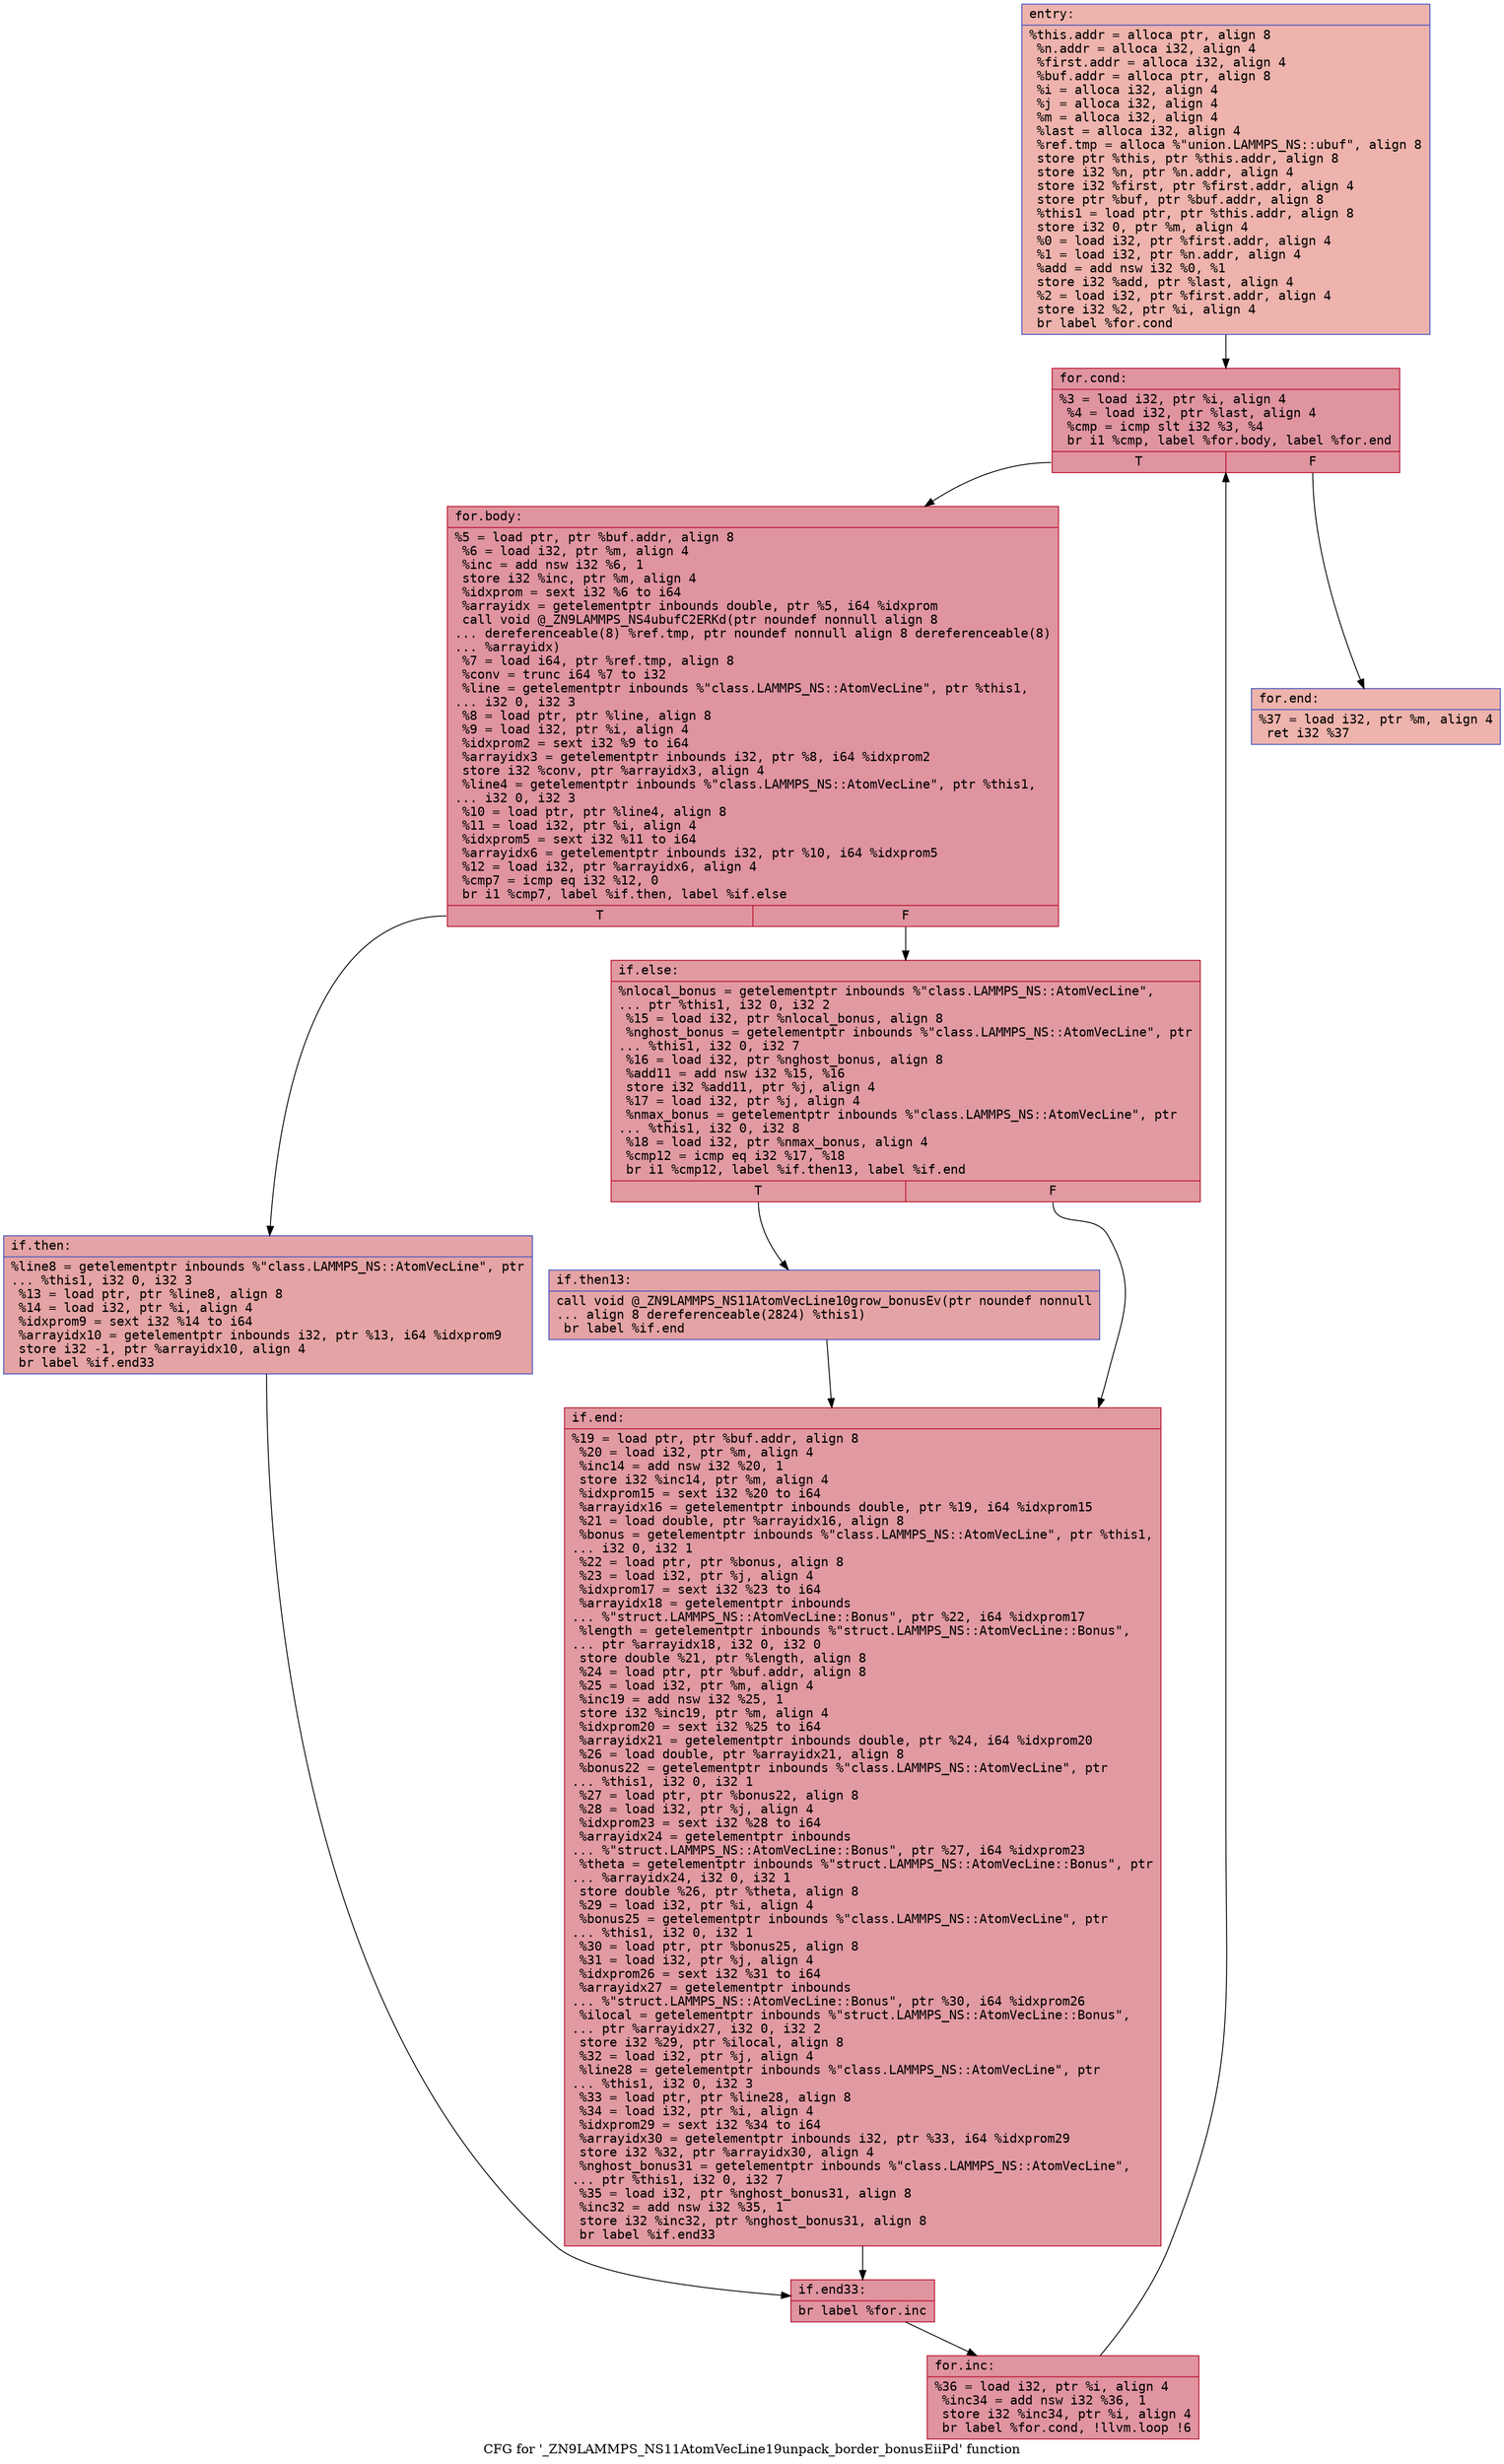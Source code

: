 digraph "CFG for '_ZN9LAMMPS_NS11AtomVecLine19unpack_border_bonusEiiPd' function" {
	label="CFG for '_ZN9LAMMPS_NS11AtomVecLine19unpack_border_bonusEiiPd' function";

	Node0x562ebb89ddb0 [shape=record,color="#3d50c3ff", style=filled, fillcolor="#d6524470" fontname="Courier",label="{entry:\l|  %this.addr = alloca ptr, align 8\l  %n.addr = alloca i32, align 4\l  %first.addr = alloca i32, align 4\l  %buf.addr = alloca ptr, align 8\l  %i = alloca i32, align 4\l  %j = alloca i32, align 4\l  %m = alloca i32, align 4\l  %last = alloca i32, align 4\l  %ref.tmp = alloca %\"union.LAMMPS_NS::ubuf\", align 8\l  store ptr %this, ptr %this.addr, align 8\l  store i32 %n, ptr %n.addr, align 4\l  store i32 %first, ptr %first.addr, align 4\l  store ptr %buf, ptr %buf.addr, align 8\l  %this1 = load ptr, ptr %this.addr, align 8\l  store i32 0, ptr %m, align 4\l  %0 = load i32, ptr %first.addr, align 4\l  %1 = load i32, ptr %n.addr, align 4\l  %add = add nsw i32 %0, %1\l  store i32 %add, ptr %last, align 4\l  %2 = load i32, ptr %first.addr, align 4\l  store i32 %2, ptr %i, align 4\l  br label %for.cond\l}"];
	Node0x562ebb89ddb0 -> Node0x562ebb89eb10[tooltip="entry -> for.cond\nProbability 100.00%" ];
	Node0x562ebb89eb10 [shape=record,color="#b70d28ff", style=filled, fillcolor="#b70d2870" fontname="Courier",label="{for.cond:\l|  %3 = load i32, ptr %i, align 4\l  %4 = load i32, ptr %last, align 4\l  %cmp = icmp slt i32 %3, %4\l  br i1 %cmp, label %for.body, label %for.end\l|{<s0>T|<s1>F}}"];
	Node0x562ebb89eb10:s0 -> Node0x562ebb89edb0[tooltip="for.cond -> for.body\nProbability 96.88%" ];
	Node0x562ebb89eb10:s1 -> Node0x562ebb89ee30[tooltip="for.cond -> for.end\nProbability 3.12%" ];
	Node0x562ebb89edb0 [shape=record,color="#b70d28ff", style=filled, fillcolor="#b70d2870" fontname="Courier",label="{for.body:\l|  %5 = load ptr, ptr %buf.addr, align 8\l  %6 = load i32, ptr %m, align 4\l  %inc = add nsw i32 %6, 1\l  store i32 %inc, ptr %m, align 4\l  %idxprom = sext i32 %6 to i64\l  %arrayidx = getelementptr inbounds double, ptr %5, i64 %idxprom\l  call void @_ZN9LAMMPS_NS4ubufC2ERKd(ptr noundef nonnull align 8\l... dereferenceable(8) %ref.tmp, ptr noundef nonnull align 8 dereferenceable(8)\l... %arrayidx)\l  %7 = load i64, ptr %ref.tmp, align 8\l  %conv = trunc i64 %7 to i32\l  %line = getelementptr inbounds %\"class.LAMMPS_NS::AtomVecLine\", ptr %this1,\l... i32 0, i32 3\l  %8 = load ptr, ptr %line, align 8\l  %9 = load i32, ptr %i, align 4\l  %idxprom2 = sext i32 %9 to i64\l  %arrayidx3 = getelementptr inbounds i32, ptr %8, i64 %idxprom2\l  store i32 %conv, ptr %arrayidx3, align 4\l  %line4 = getelementptr inbounds %\"class.LAMMPS_NS::AtomVecLine\", ptr %this1,\l... i32 0, i32 3\l  %10 = load ptr, ptr %line4, align 8\l  %11 = load i32, ptr %i, align 4\l  %idxprom5 = sext i32 %11 to i64\l  %arrayidx6 = getelementptr inbounds i32, ptr %10, i64 %idxprom5\l  %12 = load i32, ptr %arrayidx6, align 4\l  %cmp7 = icmp eq i32 %12, 0\l  br i1 %cmp7, label %if.then, label %if.else\l|{<s0>T|<s1>F}}"];
	Node0x562ebb89edb0:s0 -> Node0x562ebb89ffc0[tooltip="for.body -> if.then\nProbability 37.50%" ];
	Node0x562ebb89edb0:s1 -> Node0x562ebb8a0030[tooltip="for.body -> if.else\nProbability 62.50%" ];
	Node0x562ebb89ffc0 [shape=record,color="#3d50c3ff", style=filled, fillcolor="#c32e3170" fontname="Courier",label="{if.then:\l|  %line8 = getelementptr inbounds %\"class.LAMMPS_NS::AtomVecLine\", ptr\l... %this1, i32 0, i32 3\l  %13 = load ptr, ptr %line8, align 8\l  %14 = load i32, ptr %i, align 4\l  %idxprom9 = sext i32 %14 to i64\l  %arrayidx10 = getelementptr inbounds i32, ptr %13, i64 %idxprom9\l  store i32 -1, ptr %arrayidx10, align 4\l  br label %if.end33\l}"];
	Node0x562ebb89ffc0 -> Node0x562ebb8a0540[tooltip="if.then -> if.end33\nProbability 100.00%" ];
	Node0x562ebb8a0030 [shape=record,color="#b70d28ff", style=filled, fillcolor="#bb1b2c70" fontname="Courier",label="{if.else:\l|  %nlocal_bonus = getelementptr inbounds %\"class.LAMMPS_NS::AtomVecLine\",\l... ptr %this1, i32 0, i32 2\l  %15 = load i32, ptr %nlocal_bonus, align 8\l  %nghost_bonus = getelementptr inbounds %\"class.LAMMPS_NS::AtomVecLine\", ptr\l... %this1, i32 0, i32 7\l  %16 = load i32, ptr %nghost_bonus, align 8\l  %add11 = add nsw i32 %15, %16\l  store i32 %add11, ptr %j, align 4\l  %17 = load i32, ptr %j, align 4\l  %nmax_bonus = getelementptr inbounds %\"class.LAMMPS_NS::AtomVecLine\", ptr\l... %this1, i32 0, i32 8\l  %18 = load i32, ptr %nmax_bonus, align 4\l  %cmp12 = icmp eq i32 %17, %18\l  br i1 %cmp12, label %if.then13, label %if.end\l|{<s0>T|<s1>F}}"];
	Node0x562ebb8a0030:s0 -> Node0x562ebb8a0d00[tooltip="if.else -> if.then13\nProbability 50.00%" ];
	Node0x562ebb8a0030:s1 -> Node0x562ebb8a0d80[tooltip="if.else -> if.end\nProbability 50.00%" ];
	Node0x562ebb8a0d00 [shape=record,color="#3d50c3ff", style=filled, fillcolor="#c32e3170" fontname="Courier",label="{if.then13:\l|  call void @_ZN9LAMMPS_NS11AtomVecLine10grow_bonusEv(ptr noundef nonnull\l... align 8 dereferenceable(2824) %this1)\l  br label %if.end\l}"];
	Node0x562ebb8a0d00 -> Node0x562ebb8a0d80[tooltip="if.then13 -> if.end\nProbability 100.00%" ];
	Node0x562ebb8a0d80 [shape=record,color="#b70d28ff", style=filled, fillcolor="#bb1b2c70" fontname="Courier",label="{if.end:\l|  %19 = load ptr, ptr %buf.addr, align 8\l  %20 = load i32, ptr %m, align 4\l  %inc14 = add nsw i32 %20, 1\l  store i32 %inc14, ptr %m, align 4\l  %idxprom15 = sext i32 %20 to i64\l  %arrayidx16 = getelementptr inbounds double, ptr %19, i64 %idxprom15\l  %21 = load double, ptr %arrayidx16, align 8\l  %bonus = getelementptr inbounds %\"class.LAMMPS_NS::AtomVecLine\", ptr %this1,\l... i32 0, i32 1\l  %22 = load ptr, ptr %bonus, align 8\l  %23 = load i32, ptr %j, align 4\l  %idxprom17 = sext i32 %23 to i64\l  %arrayidx18 = getelementptr inbounds\l... %\"struct.LAMMPS_NS::AtomVecLine::Bonus\", ptr %22, i64 %idxprom17\l  %length = getelementptr inbounds %\"struct.LAMMPS_NS::AtomVecLine::Bonus\",\l... ptr %arrayidx18, i32 0, i32 0\l  store double %21, ptr %length, align 8\l  %24 = load ptr, ptr %buf.addr, align 8\l  %25 = load i32, ptr %m, align 4\l  %inc19 = add nsw i32 %25, 1\l  store i32 %inc19, ptr %m, align 4\l  %idxprom20 = sext i32 %25 to i64\l  %arrayidx21 = getelementptr inbounds double, ptr %24, i64 %idxprom20\l  %26 = load double, ptr %arrayidx21, align 8\l  %bonus22 = getelementptr inbounds %\"class.LAMMPS_NS::AtomVecLine\", ptr\l... %this1, i32 0, i32 1\l  %27 = load ptr, ptr %bonus22, align 8\l  %28 = load i32, ptr %j, align 4\l  %idxprom23 = sext i32 %28 to i64\l  %arrayidx24 = getelementptr inbounds\l... %\"struct.LAMMPS_NS::AtomVecLine::Bonus\", ptr %27, i64 %idxprom23\l  %theta = getelementptr inbounds %\"struct.LAMMPS_NS::AtomVecLine::Bonus\", ptr\l... %arrayidx24, i32 0, i32 1\l  store double %26, ptr %theta, align 8\l  %29 = load i32, ptr %i, align 4\l  %bonus25 = getelementptr inbounds %\"class.LAMMPS_NS::AtomVecLine\", ptr\l... %this1, i32 0, i32 1\l  %30 = load ptr, ptr %bonus25, align 8\l  %31 = load i32, ptr %j, align 4\l  %idxprom26 = sext i32 %31 to i64\l  %arrayidx27 = getelementptr inbounds\l... %\"struct.LAMMPS_NS::AtomVecLine::Bonus\", ptr %30, i64 %idxprom26\l  %ilocal = getelementptr inbounds %\"struct.LAMMPS_NS::AtomVecLine::Bonus\",\l... ptr %arrayidx27, i32 0, i32 2\l  store i32 %29, ptr %ilocal, align 8\l  %32 = load i32, ptr %j, align 4\l  %line28 = getelementptr inbounds %\"class.LAMMPS_NS::AtomVecLine\", ptr\l... %this1, i32 0, i32 3\l  %33 = load ptr, ptr %line28, align 8\l  %34 = load i32, ptr %i, align 4\l  %idxprom29 = sext i32 %34 to i64\l  %arrayidx30 = getelementptr inbounds i32, ptr %33, i64 %idxprom29\l  store i32 %32, ptr %arrayidx30, align 4\l  %nghost_bonus31 = getelementptr inbounds %\"class.LAMMPS_NS::AtomVecLine\",\l... ptr %this1, i32 0, i32 7\l  %35 = load i32, ptr %nghost_bonus31, align 8\l  %inc32 = add nsw i32 %35, 1\l  store i32 %inc32, ptr %nghost_bonus31, align 8\l  br label %if.end33\l}"];
	Node0x562ebb8a0d80 -> Node0x562ebb8a0540[tooltip="if.end -> if.end33\nProbability 100.00%" ];
	Node0x562ebb8a0540 [shape=record,color="#b70d28ff", style=filled, fillcolor="#b70d2870" fontname="Courier",label="{if.end33:\l|  br label %for.inc\l}"];
	Node0x562ebb8a0540 -> Node0x562ebb8a3210[tooltip="if.end33 -> for.inc\nProbability 100.00%" ];
	Node0x562ebb8a3210 [shape=record,color="#b70d28ff", style=filled, fillcolor="#b70d2870" fontname="Courier",label="{for.inc:\l|  %36 = load i32, ptr %i, align 4\l  %inc34 = add nsw i32 %36, 1\l  store i32 %inc34, ptr %i, align 4\l  br label %for.cond, !llvm.loop !6\l}"];
	Node0x562ebb8a3210 -> Node0x562ebb89eb10[tooltip="for.inc -> for.cond\nProbability 100.00%" ];
	Node0x562ebb89ee30 [shape=record,color="#3d50c3ff", style=filled, fillcolor="#d6524470" fontname="Courier",label="{for.end:\l|  %37 = load i32, ptr %m, align 4\l  ret i32 %37\l}"];
}
